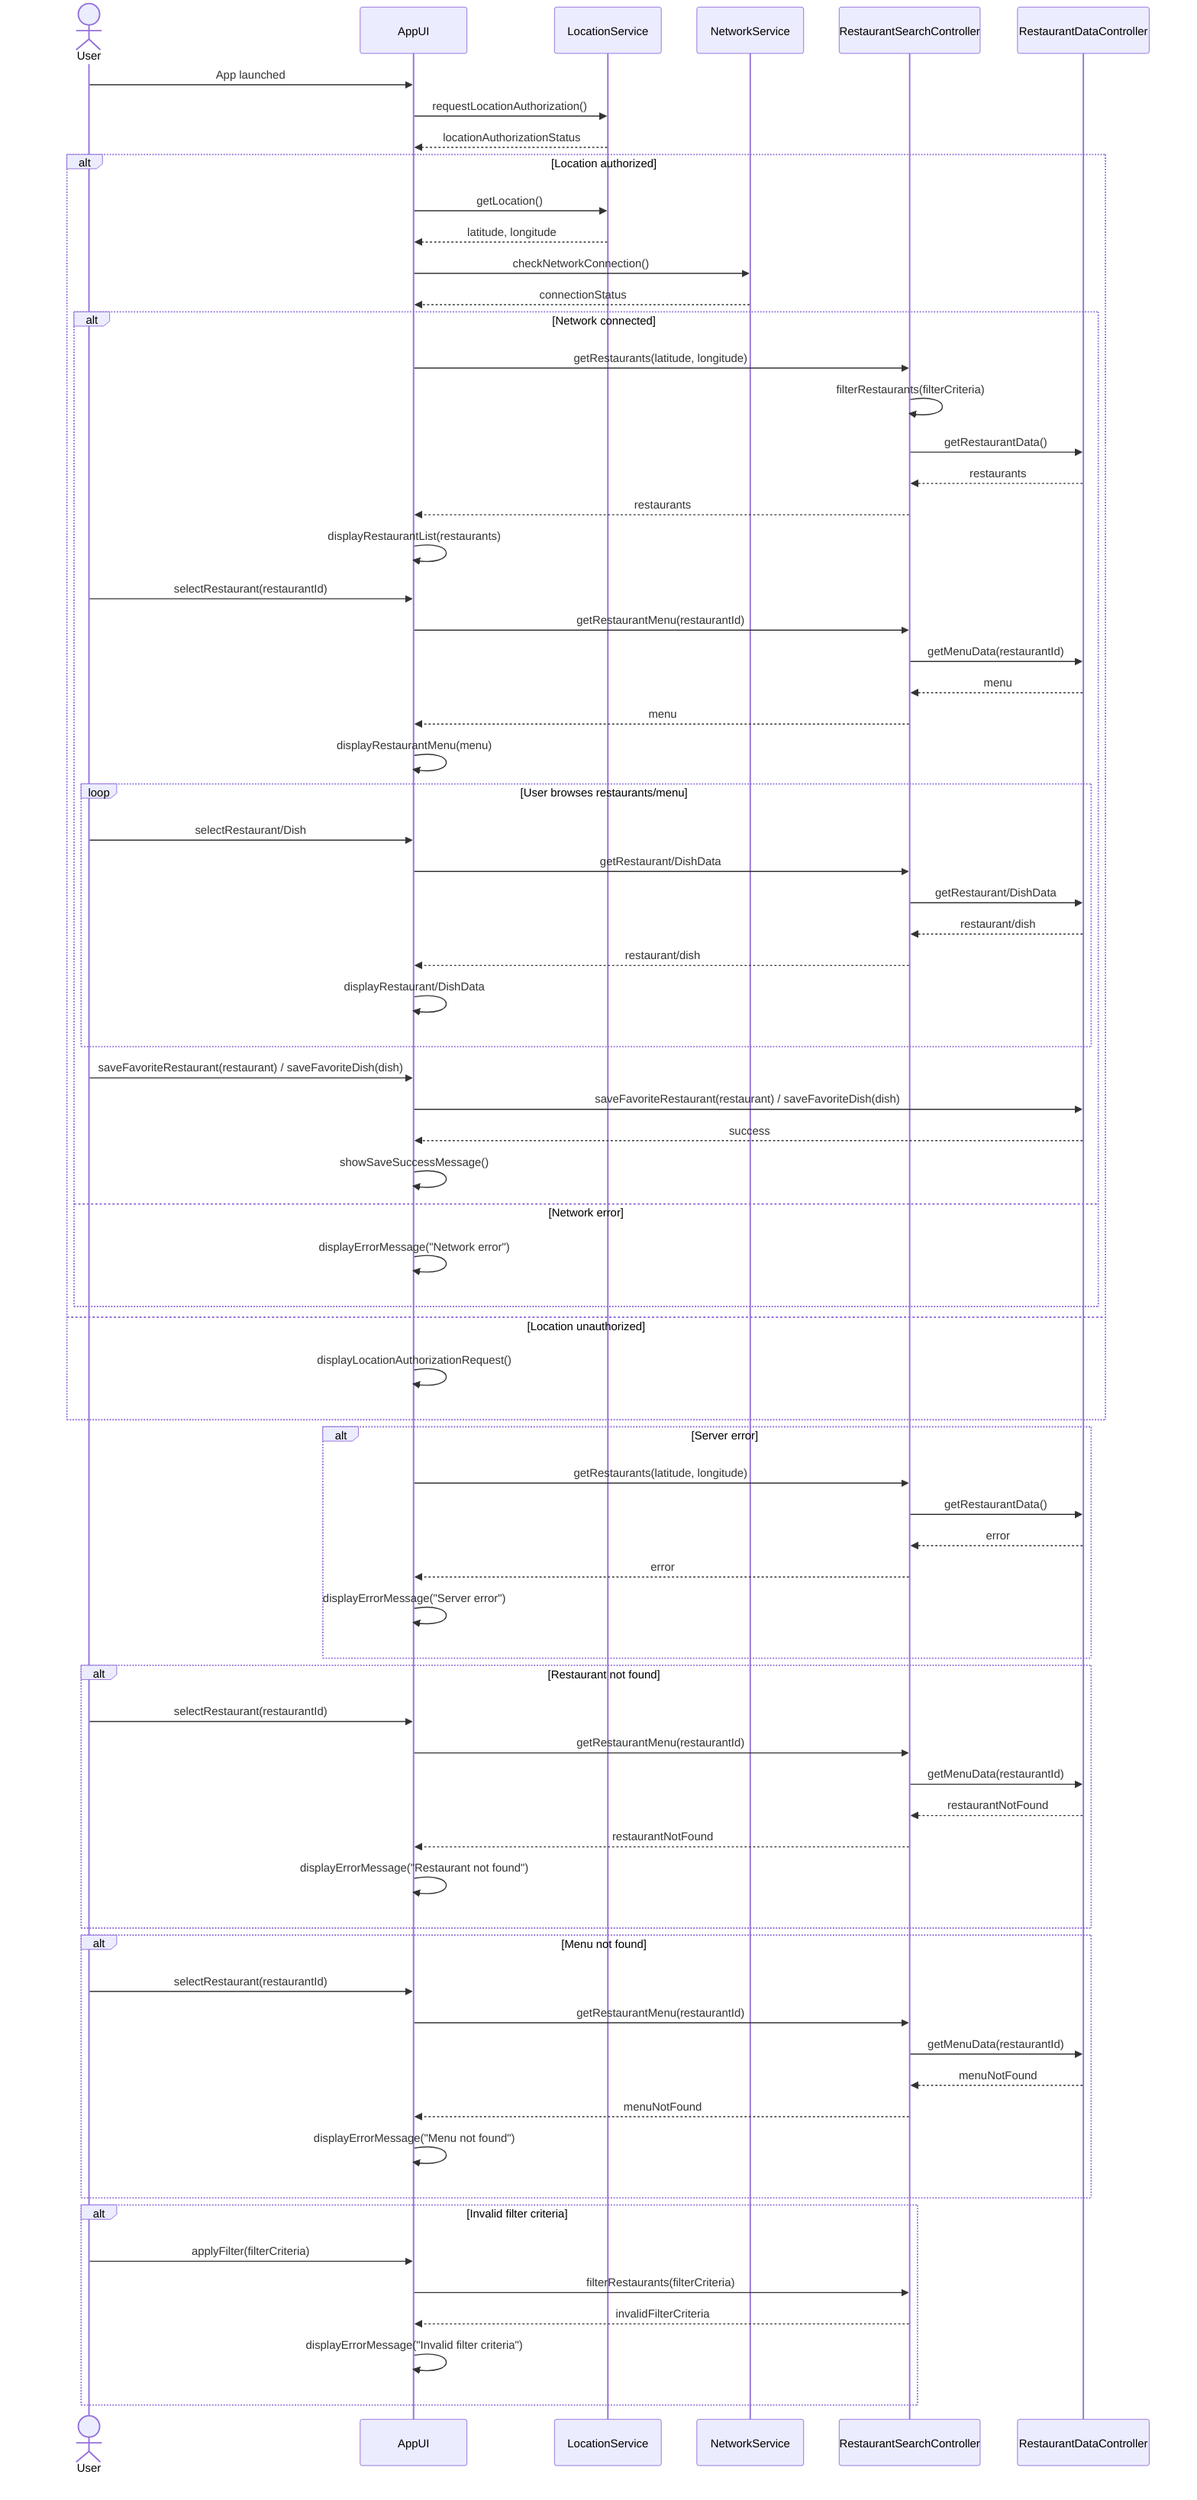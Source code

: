 sequenceDiagram
    actor User
    participant AppUI
    participant LocationService
    participant NetworkService
    participant RestaurantSearchController
    participant RestaurantDataController

    User->>AppUI: App launched
    AppUI->>LocationService: requestLocationAuthorization()
    LocationService-->>AppUI: locationAuthorizationStatus
    alt Location authorized
        AppUI->>LocationService: getLocation()
        LocationService-->>AppUI: latitude, longitude
        AppUI->>NetworkService: checkNetworkConnection()
        NetworkService-->>AppUI: connectionStatus
        alt Network connected
            AppUI->>RestaurantSearchController: getRestaurants(latitude, longitude)
            RestaurantSearchController->>RestaurantSearchController: filterRestaurants(filterCriteria)
            RestaurantSearchController->>RestaurantDataController: getRestaurantData()
            RestaurantDataController-->>RestaurantSearchController: restaurants
            RestaurantSearchController-->>AppUI: restaurants
            AppUI->>AppUI: displayRestaurantList(restaurants)
            User->>AppUI: selectRestaurant(restaurantId)
            AppUI->>RestaurantSearchController: getRestaurantMenu(restaurantId)
            RestaurantSearchController->>RestaurantDataController: getMenuData(restaurantId)
            RestaurantDataController-->>RestaurantSearchController: menu
            RestaurantSearchController-->>AppUI: menu
            AppUI->>AppUI: displayRestaurantMenu(menu)
            loop User browses restaurants/menu
                User->>AppUI: selectRestaurant/Dish
                AppUI->>RestaurantSearchController: getRestaurant/DishData
                RestaurantSearchController->>RestaurantDataController: getRestaurant/DishData
                RestaurantDataController-->>RestaurantSearchController: restaurant/dish
                RestaurantSearchController-->>AppUI: restaurant/dish
                AppUI->>AppUI: displayRestaurant/DishData
            end
            User->>AppUI: saveFavoriteRestaurant(restaurant) / saveFavoriteDish(dish)
            AppUI->>RestaurantDataController: saveFavoriteRestaurant(restaurant) / saveFavoriteDish(dish)
            RestaurantDataController-->>AppUI: success
            AppUI->>AppUI: showSaveSuccessMessage()
        else Network error
            AppUI->>AppUI: displayErrorMessage("Network error")
        end
    else Location unauthorized
        AppUI->>AppUI: displayLocationAuthorizationRequest()
    end

    alt Server error
        AppUI->>RestaurantSearchController: getRestaurants(latitude, longitude)
        RestaurantSearchController->>RestaurantDataController: getRestaurantData()
        RestaurantDataController-->>RestaurantSearchController: error
        RestaurantSearchController-->>AppUI: error
        AppUI->>AppUI: displayErrorMessage("Server error")
    end

    alt Restaurant not found
        User->>AppUI: selectRestaurant(restaurantId)
        AppUI->>RestaurantSearchController: getRestaurantMenu(restaurantId)
        RestaurantSearchController->>RestaurantDataController: getMenuData(restaurantId)
        RestaurantDataController-->>RestaurantSearchController: restaurantNotFound
        RestaurantSearchController-->>AppUI: restaurantNotFound
        AppUI->>AppUI: displayErrorMessage("Restaurant not found")
    end

    alt Menu not found
        User->>AppUI: selectRestaurant(restaurantId)
        AppUI->>RestaurantSearchController: getRestaurantMenu(restaurantId)
        RestaurantSearchController->>RestaurantDataController: getMenuData(restaurantId)
        RestaurantDataController-->>RestaurantSearchController: menuNotFound
        RestaurantSearchController-->>AppUI: menuNotFound
        AppUI->>AppUI: displayErrorMessage("Menu not found")
    end

    alt Invalid filter criteria
        User->>AppUI: applyFilter(filterCriteria)
        AppUI->>RestaurantSearchController: filterRestaurants(filterCriteria)
        RestaurantSearchController-->>AppUI: invalidFilterCriteria
        AppUI->>AppUI: displayErrorMessage("Invalid filter criteria")
    end